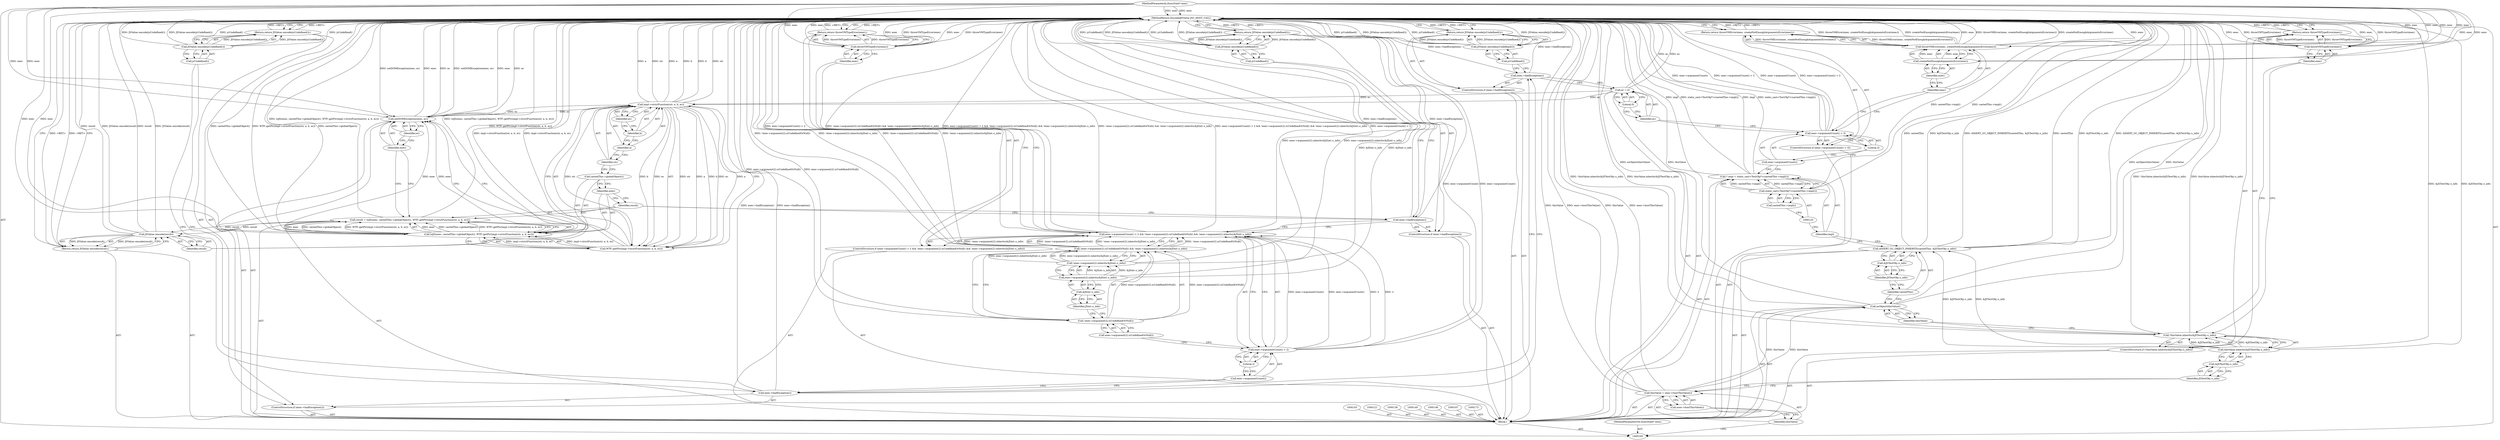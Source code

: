 digraph "0_Chrome_b944f670bb7a8a919daac497a4ea0536c954c201_51" {
"1000191" [label="(MethodReturn,EncodedJSValue JSC_HOST_CALL)"];
"1000101" [label="(MethodParameterIn,ExecState* exec)"];
"1000315" [label="(MethodParameterOut,ExecState* exec)"];
"1000132" [label="(Call,throwVMError(exec, createNotEnoughArgumentsError(exec)))"];
"1000133" [label="(Identifier,exec)"];
"1000134" [label="(Call,createNotEnoughArgumentsError(exec))"];
"1000135" [label="(Identifier,exec)"];
"1000131" [label="(Return,return throwVMError(exec, createNotEnoughArgumentsError(exec));)"];
"1000137" [label="(Call,ec = 0)"];
"1000138" [label="(Identifier,ec)"];
"1000139" [label="(Literal,0)"];
"1000141" [label="(ControlStructure,if (exec->hadException()))"];
"1000142" [label="(Call,exec->hadException())"];
"1000144" [label="(Call,JSValue::encode(jsUndefined()))"];
"1000145" [label="(Call,jsUndefined())"];
"1000143" [label="(Return,return JSValue::encode(jsUndefined());)"];
"1000147" [label="(ControlStructure,if (exec->hadException()))"];
"1000148" [label="(Call,exec->hadException())"];
"1000150" [label="(Call,JSValue::encode(jsUndefined()))"];
"1000151" [label="(Call,jsUndefined())"];
"1000149" [label="(Return,return JSValue::encode(jsUndefined());)"];
"1000162" [label="(Call,&JSint::s_info)"];
"1000163" [label="(Identifier,JSint::s_info)"];
"1000156" [label="(Literal,2)"];
"1000157" [label="(Call,!exec->argument(2).isUndefinedOrNull() && !exec->argument(2).inherits(&JSint::s_info))"];
"1000158" [label="(Call,!exec->argument(2).isUndefinedOrNull())"];
"1000159" [label="(Call,exec->argument(2).isUndefinedOrNull())"];
"1000152" [label="(ControlStructure,if (exec->argumentCount() > 2 && !exec->argument(2).isUndefinedOrNull() && !exec->argument(2).inherits(&JSint::s_info)))"];
"1000160" [label="(Call,!exec->argument(2).inherits(&JSint::s_info))"];
"1000153" [label="(Call,exec->argumentCount() > 2 && !exec->argument(2).isUndefinedOrNull() && !exec->argument(2).inherits(&JSint::s_info))"];
"1000154" [label="(Call,exec->argumentCount() > 2)"];
"1000155" [label="(Call,exec->argumentCount())"];
"1000161" [label="(Call,exec->argument(2).inherits(&JSint::s_info))"];
"1000165" [label="(Call,throwVMTypeError(exec))"];
"1000166" [label="(Identifier,exec)"];
"1000164" [label="(Return,return throwVMTypeError(exec);)"];
"1000102" [label="(Block,)"];
"1000168" [label="(ControlStructure,if (exec->hadException()))"];
"1000169" [label="(Call,exec->hadException())"];
"1000171" [label="(Call,JSValue::encode(jsUndefined()))"];
"1000172" [label="(Call,jsUndefined())"];
"1000170" [label="(Return,return JSValue::encode(jsUndefined());)"];
"1000182" [label="(Identifier,a)"];
"1000183" [label="(Identifier,b)"];
"1000184" [label="(Identifier,ec)"];
"1000174" [label="(Call,result = toJS(exec, castedThis->globalObject(), WTF::getPtr(impl->strictFunction(str, a, b, ec))))"];
"1000175" [label="(Identifier,result)"];
"1000176" [label="(Call,toJS(exec, castedThis->globalObject(), WTF::getPtr(impl->strictFunction(str, a, b, ec))))"];
"1000177" [label="(Identifier,exec)"];
"1000178" [label="(Call,castedThis->globalObject())"];
"1000179" [label="(Call,WTF::getPtr(impl->strictFunction(str, a, b, ec)))"];
"1000180" [label="(Call,impl->strictFunction(str, a, b, ec))"];
"1000181" [label="(Identifier,str)"];
"1000186" [label="(Identifier,exec)"];
"1000187" [label="(Identifier,ec)"];
"1000185" [label="(Call,setDOMException(exec, ec))"];
"1000189" [label="(Call,JSValue::encode(result))"];
"1000190" [label="(Identifier,result)"];
"1000188" [label="(Return,return JSValue::encode(result);)"];
"1000104" [label="(Call,thisValue = exec->hostThisValue())"];
"1000105" [label="(Identifier,thisValue)"];
"1000106" [label="(Call,exec->hostThisValue())"];
"1000110" [label="(Call,&JSTestObj::s_info)"];
"1000111" [label="(Identifier,JSTestObj::s_info)"];
"1000107" [label="(ControlStructure,if (!thisValue.inherits(&JSTestObj::s_info)))"];
"1000108" [label="(Call,!thisValue.inherits(&JSTestObj::s_info))"];
"1000109" [label="(Call,thisValue.inherits(&JSTestObj::s_info))"];
"1000113" [label="(Call,throwVMTypeError(exec))"];
"1000114" [label="(Identifier,exec)"];
"1000112" [label="(Return,return throwVMTypeError(exec);)"];
"1000115" [label="(Call,asObject(thisValue))"];
"1000116" [label="(Identifier,thisValue)"];
"1000118" [label="(Identifier,castedThis)"];
"1000119" [label="(Call,&JSTestObj::s_info)"];
"1000120" [label="(Identifier,JSTestObj::s_info)"];
"1000117" [label="(Call,ASSERT_GC_OBJECT_INHERITS(castedThis, &JSTestObj::s_info))"];
"1000122" [label="(Call,* impl = static_cast<TestObj*>(castedThis->impl()))"];
"1000123" [label="(Identifier,impl)"];
"1000124" [label="(Call,static_cast<TestObj*>(castedThis->impl()))"];
"1000126" [label="(Call,castedThis->impl())"];
"1000130" [label="(Literal,3)"];
"1000127" [label="(ControlStructure,if (exec->argumentCount() < 3))"];
"1000128" [label="(Call,exec->argumentCount() < 3)"];
"1000129" [label="(Call,exec->argumentCount())"];
"1000191" -> "1000100"  [label="AST: "];
"1000191" -> "1000112"  [label="CFG: "];
"1000191" -> "1000131"  [label="CFG: "];
"1000191" -> "1000143"  [label="CFG: "];
"1000191" -> "1000149"  [label="CFG: "];
"1000191" -> "1000164"  [label="CFG: "];
"1000191" -> "1000170"  [label="CFG: "];
"1000191" -> "1000188"  [label="CFG: "];
"1000188" -> "1000191"  [label="DDG: <RET>"];
"1000108" -> "1000191"  [label="DDG: !thisValue.inherits(&JSTestObj::s_info)"];
"1000108" -> "1000191"  [label="DDG: thisValue.inherits(&JSTestObj::s_info)"];
"1000185" -> "1000191"  [label="DDG: setDOMException(exec, ec)"];
"1000185" -> "1000191"  [label="DDG: exec"];
"1000185" -> "1000191"  [label="DDG: ec"];
"1000150" -> "1000191"  [label="DDG: jsUndefined()"];
"1000150" -> "1000191"  [label="DDG: JSValue::encode(jsUndefined())"];
"1000153" -> "1000191"  [label="DDG: !exec->argument(2).isUndefinedOrNull() && !exec->argument(2).inherits(&JSint::s_info)"];
"1000153" -> "1000191"  [label="DDG: exec->argumentCount() > 2 && !exec->argument(2).isUndefinedOrNull() && !exec->argument(2).inherits(&JSint::s_info)"];
"1000153" -> "1000191"  [label="DDG: exec->argumentCount() > 2"];
"1000104" -> "1000191"  [label="DDG: thisValue"];
"1000104" -> "1000191"  [label="DDG: exec->hostThisValue()"];
"1000165" -> "1000191"  [label="DDG: exec"];
"1000165" -> "1000191"  [label="DDG: throwVMTypeError(exec)"];
"1000180" -> "1000191"  [label="DDG: str"];
"1000180" -> "1000191"  [label="DDG: a"];
"1000180" -> "1000191"  [label="DDG: b"];
"1000117" -> "1000191"  [label="DDG: castedThis"];
"1000117" -> "1000191"  [label="DDG: &JSTestObj::s_info"];
"1000117" -> "1000191"  [label="DDG: ASSERT_GC_OBJECT_INHERITS(castedThis, &JSTestObj::s_info)"];
"1000132" -> "1000191"  [label="DDG: exec"];
"1000132" -> "1000191"  [label="DDG: throwVMError(exec, createNotEnoughArgumentsError(exec))"];
"1000132" -> "1000191"  [label="DDG: createNotEnoughArgumentsError(exec)"];
"1000161" -> "1000191"  [label="DDG: &JSint::s_info"];
"1000176" -> "1000191"  [label="DDG: castedThis->globalObject()"];
"1000176" -> "1000191"  [label="DDG: WTF::getPtr(impl->strictFunction(str, a, b, ec))"];
"1000158" -> "1000191"  [label="DDG: exec->argument(2).isUndefinedOrNull()"];
"1000124" -> "1000191"  [label="DDG: castedThis->impl()"];
"1000171" -> "1000191"  [label="DDG: jsUndefined()"];
"1000171" -> "1000191"  [label="DDG: JSValue::encode(jsUndefined())"];
"1000142" -> "1000191"  [label="DDG: exec->hadException()"];
"1000169" -> "1000191"  [label="DDG: exec->hadException()"];
"1000189" -> "1000191"  [label="DDG: result"];
"1000189" -> "1000191"  [label="DDG: JSValue::encode(result)"];
"1000113" -> "1000191"  [label="DDG: exec"];
"1000113" -> "1000191"  [label="DDG: throwVMTypeError(exec)"];
"1000157" -> "1000191"  [label="DDG: !exec->argument(2).inherits(&JSint::s_info)"];
"1000157" -> "1000191"  [label="DDG: !exec->argument(2).isUndefinedOrNull()"];
"1000122" -> "1000191"  [label="DDG: impl"];
"1000122" -> "1000191"  [label="DDG: static_cast<TestObj*>(castedThis->impl())"];
"1000128" -> "1000191"  [label="DDG: exec->argumentCount()"];
"1000128" -> "1000191"  [label="DDG: exec->argumentCount() < 3"];
"1000154" -> "1000191"  [label="DDG: exec->argumentCount()"];
"1000144" -> "1000191"  [label="DDG: JSValue::encode(jsUndefined())"];
"1000144" -> "1000191"  [label="DDG: jsUndefined()"];
"1000115" -> "1000191"  [label="DDG: asObject(thisValue)"];
"1000115" -> "1000191"  [label="DDG: thisValue"];
"1000179" -> "1000191"  [label="DDG: impl->strictFunction(str, a, b, ec)"];
"1000148" -> "1000191"  [label="DDG: exec->hadException()"];
"1000174" -> "1000191"  [label="DDG: toJS(exec, castedThis->globalObject(), WTF::getPtr(impl->strictFunction(str, a, b, ec)))"];
"1000101" -> "1000191"  [label="DDG: exec"];
"1000109" -> "1000191"  [label="DDG: &JSTestObj::s_info"];
"1000137" -> "1000191"  [label="DDG: ec"];
"1000160" -> "1000191"  [label="DDG: exec->argument(2).inherits(&JSint::s_info)"];
"1000131" -> "1000191"  [label="DDG: <RET>"];
"1000149" -> "1000191"  [label="DDG: <RET>"];
"1000170" -> "1000191"  [label="DDG: <RET>"];
"1000112" -> "1000191"  [label="DDG: <RET>"];
"1000143" -> "1000191"  [label="DDG: <RET>"];
"1000164" -> "1000191"  [label="DDG: <RET>"];
"1000101" -> "1000100"  [label="AST: "];
"1000101" -> "1000191"  [label="DDG: exec"];
"1000101" -> "1000113"  [label="DDG: exec"];
"1000101" -> "1000132"  [label="DDG: exec"];
"1000101" -> "1000134"  [label="DDG: exec"];
"1000101" -> "1000165"  [label="DDG: exec"];
"1000101" -> "1000176"  [label="DDG: exec"];
"1000101" -> "1000185"  [label="DDG: exec"];
"1000315" -> "1000100"  [label="AST: "];
"1000132" -> "1000131"  [label="AST: "];
"1000132" -> "1000134"  [label="CFG: "];
"1000133" -> "1000132"  [label="AST: "];
"1000134" -> "1000132"  [label="AST: "];
"1000131" -> "1000132"  [label="CFG: "];
"1000132" -> "1000191"  [label="DDG: exec"];
"1000132" -> "1000191"  [label="DDG: throwVMError(exec, createNotEnoughArgumentsError(exec))"];
"1000132" -> "1000191"  [label="DDG: createNotEnoughArgumentsError(exec)"];
"1000132" -> "1000131"  [label="DDG: throwVMError(exec, createNotEnoughArgumentsError(exec))"];
"1000134" -> "1000132"  [label="DDG: exec"];
"1000101" -> "1000132"  [label="DDG: exec"];
"1000133" -> "1000132"  [label="AST: "];
"1000133" -> "1000128"  [label="CFG: "];
"1000135" -> "1000133"  [label="CFG: "];
"1000134" -> "1000132"  [label="AST: "];
"1000134" -> "1000135"  [label="CFG: "];
"1000135" -> "1000134"  [label="AST: "];
"1000132" -> "1000134"  [label="CFG: "];
"1000134" -> "1000132"  [label="DDG: exec"];
"1000101" -> "1000134"  [label="DDG: exec"];
"1000135" -> "1000134"  [label="AST: "];
"1000135" -> "1000133"  [label="CFG: "];
"1000134" -> "1000135"  [label="CFG: "];
"1000131" -> "1000127"  [label="AST: "];
"1000131" -> "1000132"  [label="CFG: "];
"1000132" -> "1000131"  [label="AST: "];
"1000191" -> "1000131"  [label="CFG: "];
"1000131" -> "1000191"  [label="DDG: <RET>"];
"1000132" -> "1000131"  [label="DDG: throwVMError(exec, createNotEnoughArgumentsError(exec))"];
"1000137" -> "1000102"  [label="AST: "];
"1000137" -> "1000139"  [label="CFG: "];
"1000138" -> "1000137"  [label="AST: "];
"1000139" -> "1000137"  [label="AST: "];
"1000142" -> "1000137"  [label="CFG: "];
"1000137" -> "1000191"  [label="DDG: ec"];
"1000137" -> "1000180"  [label="DDG: ec"];
"1000138" -> "1000137"  [label="AST: "];
"1000138" -> "1000128"  [label="CFG: "];
"1000139" -> "1000138"  [label="CFG: "];
"1000139" -> "1000137"  [label="AST: "];
"1000139" -> "1000138"  [label="CFG: "];
"1000137" -> "1000139"  [label="CFG: "];
"1000141" -> "1000102"  [label="AST: "];
"1000142" -> "1000141"  [label="AST: "];
"1000143" -> "1000141"  [label="AST: "];
"1000142" -> "1000141"  [label="AST: "];
"1000142" -> "1000137"  [label="CFG: "];
"1000145" -> "1000142"  [label="CFG: "];
"1000148" -> "1000142"  [label="CFG: "];
"1000142" -> "1000191"  [label="DDG: exec->hadException()"];
"1000144" -> "1000143"  [label="AST: "];
"1000144" -> "1000145"  [label="CFG: "];
"1000145" -> "1000144"  [label="AST: "];
"1000143" -> "1000144"  [label="CFG: "];
"1000144" -> "1000191"  [label="DDG: JSValue::encode(jsUndefined())"];
"1000144" -> "1000191"  [label="DDG: jsUndefined()"];
"1000144" -> "1000143"  [label="DDG: JSValue::encode(jsUndefined())"];
"1000145" -> "1000144"  [label="AST: "];
"1000145" -> "1000142"  [label="CFG: "];
"1000144" -> "1000145"  [label="CFG: "];
"1000143" -> "1000141"  [label="AST: "];
"1000143" -> "1000144"  [label="CFG: "];
"1000144" -> "1000143"  [label="AST: "];
"1000191" -> "1000143"  [label="CFG: "];
"1000143" -> "1000191"  [label="DDG: <RET>"];
"1000144" -> "1000143"  [label="DDG: JSValue::encode(jsUndefined())"];
"1000147" -> "1000102"  [label="AST: "];
"1000148" -> "1000147"  [label="AST: "];
"1000149" -> "1000147"  [label="AST: "];
"1000148" -> "1000147"  [label="AST: "];
"1000148" -> "1000142"  [label="CFG: "];
"1000151" -> "1000148"  [label="CFG: "];
"1000155" -> "1000148"  [label="CFG: "];
"1000148" -> "1000191"  [label="DDG: exec->hadException()"];
"1000150" -> "1000149"  [label="AST: "];
"1000150" -> "1000151"  [label="CFG: "];
"1000151" -> "1000150"  [label="AST: "];
"1000149" -> "1000150"  [label="CFG: "];
"1000150" -> "1000191"  [label="DDG: jsUndefined()"];
"1000150" -> "1000191"  [label="DDG: JSValue::encode(jsUndefined())"];
"1000150" -> "1000149"  [label="DDG: JSValue::encode(jsUndefined())"];
"1000151" -> "1000150"  [label="AST: "];
"1000151" -> "1000148"  [label="CFG: "];
"1000150" -> "1000151"  [label="CFG: "];
"1000149" -> "1000147"  [label="AST: "];
"1000149" -> "1000150"  [label="CFG: "];
"1000150" -> "1000149"  [label="AST: "];
"1000191" -> "1000149"  [label="CFG: "];
"1000149" -> "1000191"  [label="DDG: <RET>"];
"1000150" -> "1000149"  [label="DDG: JSValue::encode(jsUndefined())"];
"1000162" -> "1000161"  [label="AST: "];
"1000162" -> "1000163"  [label="CFG: "];
"1000163" -> "1000162"  [label="AST: "];
"1000161" -> "1000162"  [label="CFG: "];
"1000163" -> "1000162"  [label="AST: "];
"1000163" -> "1000158"  [label="CFG: "];
"1000162" -> "1000163"  [label="CFG: "];
"1000156" -> "1000154"  [label="AST: "];
"1000156" -> "1000155"  [label="CFG: "];
"1000154" -> "1000156"  [label="CFG: "];
"1000157" -> "1000153"  [label="AST: "];
"1000157" -> "1000158"  [label="CFG: "];
"1000157" -> "1000160"  [label="CFG: "];
"1000158" -> "1000157"  [label="AST: "];
"1000160" -> "1000157"  [label="AST: "];
"1000153" -> "1000157"  [label="CFG: "];
"1000157" -> "1000191"  [label="DDG: !exec->argument(2).inherits(&JSint::s_info)"];
"1000157" -> "1000191"  [label="DDG: !exec->argument(2).isUndefinedOrNull()"];
"1000157" -> "1000153"  [label="DDG: !exec->argument(2).isUndefinedOrNull()"];
"1000157" -> "1000153"  [label="DDG: !exec->argument(2).inherits(&JSint::s_info)"];
"1000158" -> "1000157"  [label="DDG: exec->argument(2).isUndefinedOrNull()"];
"1000160" -> "1000157"  [label="DDG: exec->argument(2).inherits(&JSint::s_info)"];
"1000158" -> "1000157"  [label="AST: "];
"1000158" -> "1000159"  [label="CFG: "];
"1000159" -> "1000158"  [label="AST: "];
"1000163" -> "1000158"  [label="CFG: "];
"1000157" -> "1000158"  [label="CFG: "];
"1000158" -> "1000191"  [label="DDG: exec->argument(2).isUndefinedOrNull()"];
"1000158" -> "1000157"  [label="DDG: exec->argument(2).isUndefinedOrNull()"];
"1000159" -> "1000158"  [label="AST: "];
"1000159" -> "1000154"  [label="CFG: "];
"1000158" -> "1000159"  [label="CFG: "];
"1000152" -> "1000102"  [label="AST: "];
"1000153" -> "1000152"  [label="AST: "];
"1000164" -> "1000152"  [label="AST: "];
"1000160" -> "1000157"  [label="AST: "];
"1000160" -> "1000161"  [label="CFG: "];
"1000161" -> "1000160"  [label="AST: "];
"1000157" -> "1000160"  [label="CFG: "];
"1000160" -> "1000191"  [label="DDG: exec->argument(2).inherits(&JSint::s_info)"];
"1000160" -> "1000157"  [label="DDG: exec->argument(2).inherits(&JSint::s_info)"];
"1000161" -> "1000160"  [label="DDG: &JSint::s_info"];
"1000153" -> "1000152"  [label="AST: "];
"1000153" -> "1000154"  [label="CFG: "];
"1000153" -> "1000157"  [label="CFG: "];
"1000154" -> "1000153"  [label="AST: "];
"1000157" -> "1000153"  [label="AST: "];
"1000166" -> "1000153"  [label="CFG: "];
"1000169" -> "1000153"  [label="CFG: "];
"1000153" -> "1000191"  [label="DDG: !exec->argument(2).isUndefinedOrNull() && !exec->argument(2).inherits(&JSint::s_info)"];
"1000153" -> "1000191"  [label="DDG: exec->argumentCount() > 2 && !exec->argument(2).isUndefinedOrNull() && !exec->argument(2).inherits(&JSint::s_info)"];
"1000153" -> "1000191"  [label="DDG: exec->argumentCount() > 2"];
"1000154" -> "1000153"  [label="DDG: exec->argumentCount()"];
"1000154" -> "1000153"  [label="DDG: 2"];
"1000157" -> "1000153"  [label="DDG: !exec->argument(2).isUndefinedOrNull()"];
"1000157" -> "1000153"  [label="DDG: !exec->argument(2).inherits(&JSint::s_info)"];
"1000154" -> "1000153"  [label="AST: "];
"1000154" -> "1000156"  [label="CFG: "];
"1000155" -> "1000154"  [label="AST: "];
"1000156" -> "1000154"  [label="AST: "];
"1000159" -> "1000154"  [label="CFG: "];
"1000153" -> "1000154"  [label="CFG: "];
"1000154" -> "1000191"  [label="DDG: exec->argumentCount()"];
"1000154" -> "1000153"  [label="DDG: exec->argumentCount()"];
"1000154" -> "1000153"  [label="DDG: 2"];
"1000155" -> "1000154"  [label="AST: "];
"1000155" -> "1000148"  [label="CFG: "];
"1000156" -> "1000155"  [label="CFG: "];
"1000161" -> "1000160"  [label="AST: "];
"1000161" -> "1000162"  [label="CFG: "];
"1000162" -> "1000161"  [label="AST: "];
"1000160" -> "1000161"  [label="CFG: "];
"1000161" -> "1000191"  [label="DDG: &JSint::s_info"];
"1000161" -> "1000160"  [label="DDG: &JSint::s_info"];
"1000165" -> "1000164"  [label="AST: "];
"1000165" -> "1000166"  [label="CFG: "];
"1000166" -> "1000165"  [label="AST: "];
"1000164" -> "1000165"  [label="CFG: "];
"1000165" -> "1000191"  [label="DDG: exec"];
"1000165" -> "1000191"  [label="DDG: throwVMTypeError(exec)"];
"1000165" -> "1000164"  [label="DDG: throwVMTypeError(exec)"];
"1000101" -> "1000165"  [label="DDG: exec"];
"1000166" -> "1000165"  [label="AST: "];
"1000166" -> "1000153"  [label="CFG: "];
"1000165" -> "1000166"  [label="CFG: "];
"1000164" -> "1000152"  [label="AST: "];
"1000164" -> "1000165"  [label="CFG: "];
"1000165" -> "1000164"  [label="AST: "];
"1000191" -> "1000164"  [label="CFG: "];
"1000164" -> "1000191"  [label="DDG: <RET>"];
"1000165" -> "1000164"  [label="DDG: throwVMTypeError(exec)"];
"1000102" -> "1000100"  [label="AST: "];
"1000103" -> "1000102"  [label="AST: "];
"1000104" -> "1000102"  [label="AST: "];
"1000107" -> "1000102"  [label="AST: "];
"1000115" -> "1000102"  [label="AST: "];
"1000117" -> "1000102"  [label="AST: "];
"1000121" -> "1000102"  [label="AST: "];
"1000122" -> "1000102"  [label="AST: "];
"1000127" -> "1000102"  [label="AST: "];
"1000136" -> "1000102"  [label="AST: "];
"1000137" -> "1000102"  [label="AST: "];
"1000140" -> "1000102"  [label="AST: "];
"1000141" -> "1000102"  [label="AST: "];
"1000146" -> "1000102"  [label="AST: "];
"1000147" -> "1000102"  [label="AST: "];
"1000152" -> "1000102"  [label="AST: "];
"1000167" -> "1000102"  [label="AST: "];
"1000168" -> "1000102"  [label="AST: "];
"1000173" -> "1000102"  [label="AST: "];
"1000174" -> "1000102"  [label="AST: "];
"1000185" -> "1000102"  [label="AST: "];
"1000188" -> "1000102"  [label="AST: "];
"1000168" -> "1000102"  [label="AST: "];
"1000169" -> "1000168"  [label="AST: "];
"1000170" -> "1000168"  [label="AST: "];
"1000169" -> "1000168"  [label="AST: "];
"1000169" -> "1000153"  [label="CFG: "];
"1000172" -> "1000169"  [label="CFG: "];
"1000175" -> "1000169"  [label="CFG: "];
"1000169" -> "1000191"  [label="DDG: exec->hadException()"];
"1000171" -> "1000170"  [label="AST: "];
"1000171" -> "1000172"  [label="CFG: "];
"1000172" -> "1000171"  [label="AST: "];
"1000170" -> "1000171"  [label="CFG: "];
"1000171" -> "1000191"  [label="DDG: jsUndefined()"];
"1000171" -> "1000191"  [label="DDG: JSValue::encode(jsUndefined())"];
"1000171" -> "1000170"  [label="DDG: JSValue::encode(jsUndefined())"];
"1000172" -> "1000171"  [label="AST: "];
"1000172" -> "1000169"  [label="CFG: "];
"1000171" -> "1000172"  [label="CFG: "];
"1000170" -> "1000168"  [label="AST: "];
"1000170" -> "1000171"  [label="CFG: "];
"1000171" -> "1000170"  [label="AST: "];
"1000191" -> "1000170"  [label="CFG: "];
"1000170" -> "1000191"  [label="DDG: <RET>"];
"1000171" -> "1000170"  [label="DDG: JSValue::encode(jsUndefined())"];
"1000182" -> "1000180"  [label="AST: "];
"1000182" -> "1000181"  [label="CFG: "];
"1000183" -> "1000182"  [label="CFG: "];
"1000183" -> "1000180"  [label="AST: "];
"1000183" -> "1000182"  [label="CFG: "];
"1000184" -> "1000183"  [label="CFG: "];
"1000184" -> "1000180"  [label="AST: "];
"1000184" -> "1000183"  [label="CFG: "];
"1000180" -> "1000184"  [label="CFG: "];
"1000174" -> "1000102"  [label="AST: "];
"1000174" -> "1000176"  [label="CFG: "];
"1000175" -> "1000174"  [label="AST: "];
"1000176" -> "1000174"  [label="AST: "];
"1000186" -> "1000174"  [label="CFG: "];
"1000174" -> "1000191"  [label="DDG: toJS(exec, castedThis->globalObject(), WTF::getPtr(impl->strictFunction(str, a, b, ec)))"];
"1000176" -> "1000174"  [label="DDG: exec"];
"1000176" -> "1000174"  [label="DDG: castedThis->globalObject()"];
"1000176" -> "1000174"  [label="DDG: WTF::getPtr(impl->strictFunction(str, a, b, ec))"];
"1000174" -> "1000189"  [label="DDG: result"];
"1000175" -> "1000174"  [label="AST: "];
"1000175" -> "1000169"  [label="CFG: "];
"1000177" -> "1000175"  [label="CFG: "];
"1000176" -> "1000174"  [label="AST: "];
"1000176" -> "1000179"  [label="CFG: "];
"1000177" -> "1000176"  [label="AST: "];
"1000178" -> "1000176"  [label="AST: "];
"1000179" -> "1000176"  [label="AST: "];
"1000174" -> "1000176"  [label="CFG: "];
"1000176" -> "1000191"  [label="DDG: castedThis->globalObject()"];
"1000176" -> "1000191"  [label="DDG: WTF::getPtr(impl->strictFunction(str, a, b, ec))"];
"1000176" -> "1000174"  [label="DDG: exec"];
"1000176" -> "1000174"  [label="DDG: castedThis->globalObject()"];
"1000176" -> "1000174"  [label="DDG: WTF::getPtr(impl->strictFunction(str, a, b, ec))"];
"1000101" -> "1000176"  [label="DDG: exec"];
"1000179" -> "1000176"  [label="DDG: impl->strictFunction(str, a, b, ec)"];
"1000176" -> "1000185"  [label="DDG: exec"];
"1000177" -> "1000176"  [label="AST: "];
"1000177" -> "1000175"  [label="CFG: "];
"1000178" -> "1000177"  [label="CFG: "];
"1000178" -> "1000176"  [label="AST: "];
"1000178" -> "1000177"  [label="CFG: "];
"1000181" -> "1000178"  [label="CFG: "];
"1000179" -> "1000176"  [label="AST: "];
"1000179" -> "1000180"  [label="CFG: "];
"1000180" -> "1000179"  [label="AST: "];
"1000176" -> "1000179"  [label="CFG: "];
"1000179" -> "1000191"  [label="DDG: impl->strictFunction(str, a, b, ec)"];
"1000179" -> "1000176"  [label="DDG: impl->strictFunction(str, a, b, ec)"];
"1000180" -> "1000179"  [label="DDG: str"];
"1000180" -> "1000179"  [label="DDG: a"];
"1000180" -> "1000179"  [label="DDG: b"];
"1000180" -> "1000179"  [label="DDG: ec"];
"1000180" -> "1000179"  [label="AST: "];
"1000180" -> "1000184"  [label="CFG: "];
"1000181" -> "1000180"  [label="AST: "];
"1000182" -> "1000180"  [label="AST: "];
"1000183" -> "1000180"  [label="AST: "];
"1000184" -> "1000180"  [label="AST: "];
"1000179" -> "1000180"  [label="CFG: "];
"1000180" -> "1000191"  [label="DDG: str"];
"1000180" -> "1000191"  [label="DDG: a"];
"1000180" -> "1000191"  [label="DDG: b"];
"1000180" -> "1000179"  [label="DDG: str"];
"1000180" -> "1000179"  [label="DDG: a"];
"1000180" -> "1000179"  [label="DDG: b"];
"1000180" -> "1000179"  [label="DDG: ec"];
"1000137" -> "1000180"  [label="DDG: ec"];
"1000180" -> "1000185"  [label="DDG: ec"];
"1000181" -> "1000180"  [label="AST: "];
"1000181" -> "1000178"  [label="CFG: "];
"1000182" -> "1000181"  [label="CFG: "];
"1000186" -> "1000185"  [label="AST: "];
"1000186" -> "1000174"  [label="CFG: "];
"1000187" -> "1000186"  [label="CFG: "];
"1000187" -> "1000185"  [label="AST: "];
"1000187" -> "1000186"  [label="CFG: "];
"1000185" -> "1000187"  [label="CFG: "];
"1000185" -> "1000102"  [label="AST: "];
"1000185" -> "1000187"  [label="CFG: "];
"1000186" -> "1000185"  [label="AST: "];
"1000187" -> "1000185"  [label="AST: "];
"1000190" -> "1000185"  [label="CFG: "];
"1000185" -> "1000191"  [label="DDG: setDOMException(exec, ec)"];
"1000185" -> "1000191"  [label="DDG: exec"];
"1000185" -> "1000191"  [label="DDG: ec"];
"1000176" -> "1000185"  [label="DDG: exec"];
"1000101" -> "1000185"  [label="DDG: exec"];
"1000180" -> "1000185"  [label="DDG: ec"];
"1000189" -> "1000188"  [label="AST: "];
"1000189" -> "1000190"  [label="CFG: "];
"1000190" -> "1000189"  [label="AST: "];
"1000188" -> "1000189"  [label="CFG: "];
"1000189" -> "1000191"  [label="DDG: result"];
"1000189" -> "1000191"  [label="DDG: JSValue::encode(result)"];
"1000189" -> "1000188"  [label="DDG: JSValue::encode(result)"];
"1000174" -> "1000189"  [label="DDG: result"];
"1000190" -> "1000189"  [label="AST: "];
"1000190" -> "1000185"  [label="CFG: "];
"1000189" -> "1000190"  [label="CFG: "];
"1000188" -> "1000102"  [label="AST: "];
"1000188" -> "1000189"  [label="CFG: "];
"1000189" -> "1000188"  [label="AST: "];
"1000191" -> "1000188"  [label="CFG: "];
"1000188" -> "1000191"  [label="DDG: <RET>"];
"1000189" -> "1000188"  [label="DDG: JSValue::encode(result)"];
"1000104" -> "1000102"  [label="AST: "];
"1000104" -> "1000106"  [label="CFG: "];
"1000105" -> "1000104"  [label="AST: "];
"1000106" -> "1000104"  [label="AST: "];
"1000111" -> "1000104"  [label="CFG: "];
"1000104" -> "1000191"  [label="DDG: thisValue"];
"1000104" -> "1000191"  [label="DDG: exec->hostThisValue()"];
"1000104" -> "1000115"  [label="DDG: thisValue"];
"1000105" -> "1000104"  [label="AST: "];
"1000105" -> "1000100"  [label="CFG: "];
"1000106" -> "1000105"  [label="CFG: "];
"1000106" -> "1000104"  [label="AST: "];
"1000106" -> "1000105"  [label="CFG: "];
"1000104" -> "1000106"  [label="CFG: "];
"1000110" -> "1000109"  [label="AST: "];
"1000110" -> "1000111"  [label="CFG: "];
"1000111" -> "1000110"  [label="AST: "];
"1000109" -> "1000110"  [label="CFG: "];
"1000111" -> "1000110"  [label="AST: "];
"1000111" -> "1000104"  [label="CFG: "];
"1000110" -> "1000111"  [label="CFG: "];
"1000107" -> "1000102"  [label="AST: "];
"1000108" -> "1000107"  [label="AST: "];
"1000112" -> "1000107"  [label="AST: "];
"1000108" -> "1000107"  [label="AST: "];
"1000108" -> "1000109"  [label="CFG: "];
"1000109" -> "1000108"  [label="AST: "];
"1000114" -> "1000108"  [label="CFG: "];
"1000116" -> "1000108"  [label="CFG: "];
"1000108" -> "1000191"  [label="DDG: !thisValue.inherits(&JSTestObj::s_info)"];
"1000108" -> "1000191"  [label="DDG: thisValue.inherits(&JSTestObj::s_info)"];
"1000109" -> "1000108"  [label="DDG: &JSTestObj::s_info"];
"1000109" -> "1000108"  [label="AST: "];
"1000109" -> "1000110"  [label="CFG: "];
"1000110" -> "1000109"  [label="AST: "];
"1000108" -> "1000109"  [label="CFG: "];
"1000109" -> "1000191"  [label="DDG: &JSTestObj::s_info"];
"1000109" -> "1000108"  [label="DDG: &JSTestObj::s_info"];
"1000109" -> "1000117"  [label="DDG: &JSTestObj::s_info"];
"1000113" -> "1000112"  [label="AST: "];
"1000113" -> "1000114"  [label="CFG: "];
"1000114" -> "1000113"  [label="AST: "];
"1000112" -> "1000113"  [label="CFG: "];
"1000113" -> "1000191"  [label="DDG: exec"];
"1000113" -> "1000191"  [label="DDG: throwVMTypeError(exec)"];
"1000113" -> "1000112"  [label="DDG: throwVMTypeError(exec)"];
"1000101" -> "1000113"  [label="DDG: exec"];
"1000114" -> "1000113"  [label="AST: "];
"1000114" -> "1000108"  [label="CFG: "];
"1000113" -> "1000114"  [label="CFG: "];
"1000112" -> "1000107"  [label="AST: "];
"1000112" -> "1000113"  [label="CFG: "];
"1000113" -> "1000112"  [label="AST: "];
"1000191" -> "1000112"  [label="CFG: "];
"1000112" -> "1000191"  [label="DDG: <RET>"];
"1000113" -> "1000112"  [label="DDG: throwVMTypeError(exec)"];
"1000115" -> "1000102"  [label="AST: "];
"1000115" -> "1000116"  [label="CFG: "];
"1000116" -> "1000115"  [label="AST: "];
"1000118" -> "1000115"  [label="CFG: "];
"1000115" -> "1000191"  [label="DDG: asObject(thisValue)"];
"1000115" -> "1000191"  [label="DDG: thisValue"];
"1000104" -> "1000115"  [label="DDG: thisValue"];
"1000116" -> "1000115"  [label="AST: "];
"1000116" -> "1000108"  [label="CFG: "];
"1000115" -> "1000116"  [label="CFG: "];
"1000118" -> "1000117"  [label="AST: "];
"1000118" -> "1000115"  [label="CFG: "];
"1000120" -> "1000118"  [label="CFG: "];
"1000119" -> "1000117"  [label="AST: "];
"1000119" -> "1000120"  [label="CFG: "];
"1000120" -> "1000119"  [label="AST: "];
"1000117" -> "1000119"  [label="CFG: "];
"1000120" -> "1000119"  [label="AST: "];
"1000120" -> "1000118"  [label="CFG: "];
"1000119" -> "1000120"  [label="CFG: "];
"1000117" -> "1000102"  [label="AST: "];
"1000117" -> "1000119"  [label="CFG: "];
"1000118" -> "1000117"  [label="AST: "];
"1000119" -> "1000117"  [label="AST: "];
"1000123" -> "1000117"  [label="CFG: "];
"1000117" -> "1000191"  [label="DDG: castedThis"];
"1000117" -> "1000191"  [label="DDG: &JSTestObj::s_info"];
"1000117" -> "1000191"  [label="DDG: ASSERT_GC_OBJECT_INHERITS(castedThis, &JSTestObj::s_info)"];
"1000109" -> "1000117"  [label="DDG: &JSTestObj::s_info"];
"1000122" -> "1000102"  [label="AST: "];
"1000122" -> "1000124"  [label="CFG: "];
"1000123" -> "1000122"  [label="AST: "];
"1000124" -> "1000122"  [label="AST: "];
"1000129" -> "1000122"  [label="CFG: "];
"1000122" -> "1000191"  [label="DDG: impl"];
"1000122" -> "1000191"  [label="DDG: static_cast<TestObj*>(castedThis->impl())"];
"1000124" -> "1000122"  [label="DDG: castedThis->impl()"];
"1000123" -> "1000122"  [label="AST: "];
"1000123" -> "1000117"  [label="CFG: "];
"1000125" -> "1000123"  [label="CFG: "];
"1000124" -> "1000122"  [label="AST: "];
"1000124" -> "1000126"  [label="CFG: "];
"1000125" -> "1000124"  [label="AST: "];
"1000126" -> "1000124"  [label="AST: "];
"1000122" -> "1000124"  [label="CFG: "];
"1000124" -> "1000191"  [label="DDG: castedThis->impl()"];
"1000124" -> "1000122"  [label="DDG: castedThis->impl()"];
"1000126" -> "1000124"  [label="AST: "];
"1000126" -> "1000125"  [label="CFG: "];
"1000124" -> "1000126"  [label="CFG: "];
"1000130" -> "1000128"  [label="AST: "];
"1000130" -> "1000129"  [label="CFG: "];
"1000128" -> "1000130"  [label="CFG: "];
"1000127" -> "1000102"  [label="AST: "];
"1000128" -> "1000127"  [label="AST: "];
"1000131" -> "1000127"  [label="AST: "];
"1000128" -> "1000127"  [label="AST: "];
"1000128" -> "1000130"  [label="CFG: "];
"1000129" -> "1000128"  [label="AST: "];
"1000130" -> "1000128"  [label="AST: "];
"1000133" -> "1000128"  [label="CFG: "];
"1000138" -> "1000128"  [label="CFG: "];
"1000128" -> "1000191"  [label="DDG: exec->argumentCount()"];
"1000128" -> "1000191"  [label="DDG: exec->argumentCount() < 3"];
"1000129" -> "1000128"  [label="AST: "];
"1000129" -> "1000122"  [label="CFG: "];
"1000130" -> "1000129"  [label="CFG: "];
}
